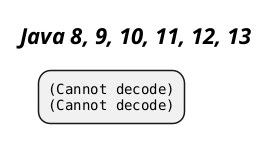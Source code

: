 @startmindmap
title =<i>Java 8, 9, 10, 11, 12, 13

*:<img:images/img.png>
<img:images/img_1.png>;
@endmindmap
